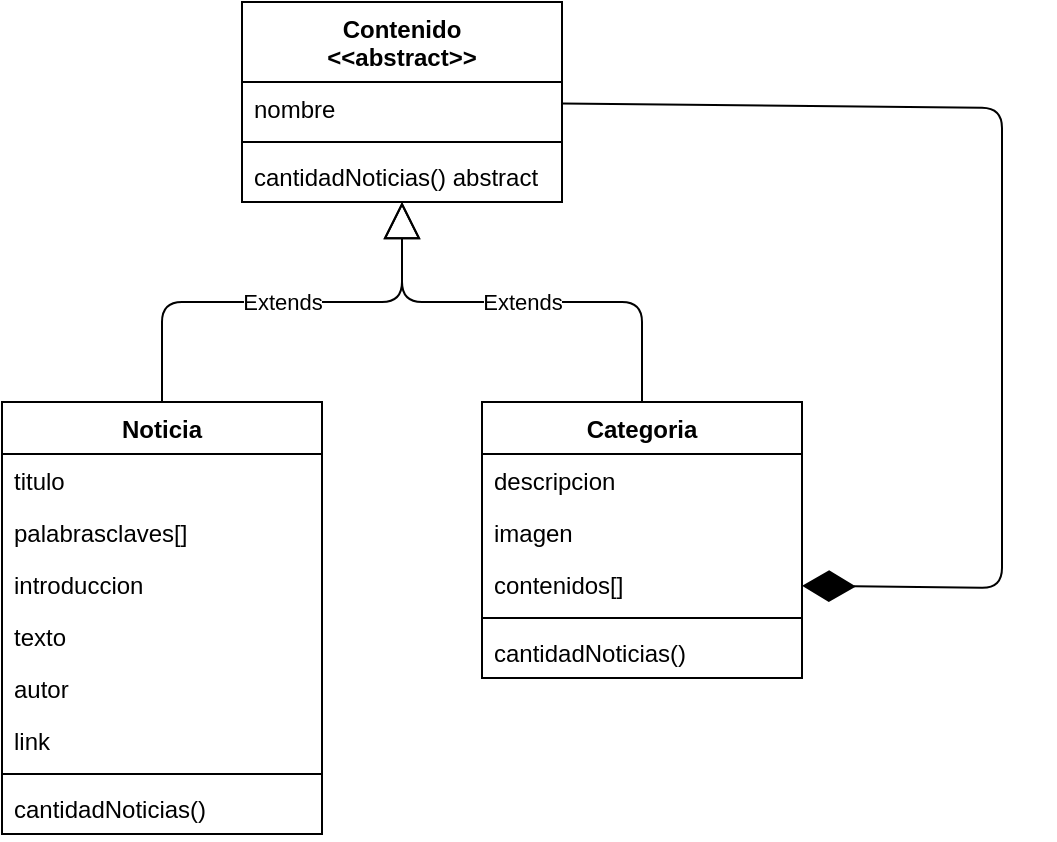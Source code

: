 <mxfile version="14.7.3" type="device"><diagram id="5zJM0FNOB9FdRpY3jPkR" name="Page-1"><mxGraphModel dx="1038" dy="624" grid="1" gridSize="10" guides="1" tooltips="1" connect="1" arrows="1" fold="1" page="1" pageScale="1" pageWidth="827" pageHeight="1169" math="0" shadow="0"><root><mxCell id="0"/><mxCell id="1" parent="0"/><mxCell id="0FIRKin3EPZGzaHXu434-1" value="Contenido&#10;&lt;&lt;abstract&gt;&gt;" style="swimlane;fontStyle=1;align=center;verticalAlign=top;childLayout=stackLayout;horizontal=1;startSize=40;horizontalStack=0;resizeParent=1;resizeParentMax=0;resizeLast=0;collapsible=1;marginBottom=0;" parent="1" vertex="1"><mxGeometry x="160" y="20" width="160" height="100" as="geometry"/></mxCell><mxCell id="0FIRKin3EPZGzaHXu434-2" value="nombre" style="text;strokeColor=none;fillColor=none;align=left;verticalAlign=top;spacingLeft=4;spacingRight=4;overflow=hidden;rotatable=0;points=[[0,0.5],[1,0.5]];portConstraint=eastwest;" parent="0FIRKin3EPZGzaHXu434-1" vertex="1"><mxGeometry y="40" width="160" height="26" as="geometry"/></mxCell><mxCell id="0FIRKin3EPZGzaHXu434-3" value="" style="line;strokeWidth=1;fillColor=none;align=left;verticalAlign=middle;spacingTop=-1;spacingLeft=3;spacingRight=3;rotatable=0;labelPosition=right;points=[];portConstraint=eastwest;" parent="0FIRKin3EPZGzaHXu434-1" vertex="1"><mxGeometry y="66" width="160" height="8" as="geometry"/></mxCell><mxCell id="0FIRKin3EPZGzaHXu434-4" value="cantidadNoticias() abstract" style="text;strokeColor=none;fillColor=none;align=left;verticalAlign=top;spacingLeft=4;spacingRight=4;overflow=hidden;rotatable=0;points=[[0,0.5],[1,0.5]];portConstraint=eastwest;" parent="0FIRKin3EPZGzaHXu434-1" vertex="1"><mxGeometry y="74" width="160" height="26" as="geometry"/></mxCell><mxCell id="0FIRKin3EPZGzaHXu434-6" value="Categoria" style="swimlane;fontStyle=1;align=center;verticalAlign=top;childLayout=stackLayout;horizontal=1;startSize=26;horizontalStack=0;resizeParent=1;resizeParentMax=0;resizeLast=0;collapsible=1;marginBottom=0;" parent="1" vertex="1"><mxGeometry x="280" y="220" width="160" height="138" as="geometry"/></mxCell><mxCell id="0FIRKin3EPZGzaHXu434-7" value="descripcion" style="text;strokeColor=none;fillColor=none;align=left;verticalAlign=top;spacingLeft=4;spacingRight=4;overflow=hidden;rotatable=0;points=[[0,0.5],[1,0.5]];portConstraint=eastwest;" parent="0FIRKin3EPZGzaHXu434-6" vertex="1"><mxGeometry y="26" width="160" height="26" as="geometry"/></mxCell><mxCell id="0FIRKin3EPZGzaHXu434-10" value="imagen" style="text;strokeColor=none;fillColor=none;align=left;verticalAlign=top;spacingLeft=4;spacingRight=4;overflow=hidden;rotatable=0;points=[[0,0.5],[1,0.5]];portConstraint=eastwest;" parent="0FIRKin3EPZGzaHXu434-6" vertex="1"><mxGeometry y="52" width="160" height="26" as="geometry"/></mxCell><mxCell id="0FIRKin3EPZGzaHXu434-20" value="contenidos[]" style="text;strokeColor=none;fillColor=none;align=left;verticalAlign=top;spacingLeft=4;spacingRight=4;overflow=hidden;rotatable=0;points=[[0,0.5],[1,0.5]];portConstraint=eastwest;" parent="0FIRKin3EPZGzaHXu434-6" vertex="1"><mxGeometry y="78" width="160" height="26" as="geometry"/></mxCell><mxCell id="0FIRKin3EPZGzaHXu434-8" value="" style="line;strokeWidth=1;fillColor=none;align=left;verticalAlign=middle;spacingTop=-1;spacingLeft=3;spacingRight=3;rotatable=0;labelPosition=right;points=[];portConstraint=eastwest;" parent="0FIRKin3EPZGzaHXu434-6" vertex="1"><mxGeometry y="104" width="160" height="8" as="geometry"/></mxCell><mxCell id="0FIRKin3EPZGzaHXu434-9" value="cantidadNoticias()" style="text;strokeColor=none;fillColor=none;align=left;verticalAlign=top;spacingLeft=4;spacingRight=4;overflow=hidden;rotatable=0;points=[[0,0.5],[1,0.5]];portConstraint=eastwest;" parent="0FIRKin3EPZGzaHXu434-6" vertex="1"><mxGeometry y="112" width="160" height="26" as="geometry"/></mxCell><mxCell id="0FIRKin3EPZGzaHXu434-11" value="Noticia" style="swimlane;fontStyle=1;align=center;verticalAlign=top;childLayout=stackLayout;horizontal=1;startSize=26;horizontalStack=0;resizeParent=1;resizeParentMax=0;resizeLast=0;collapsible=1;marginBottom=0;" parent="1" vertex="1"><mxGeometry x="40" y="220" width="160" height="216" as="geometry"/></mxCell><mxCell id="0FIRKin3EPZGzaHXu434-12" value="titulo" style="text;strokeColor=none;fillColor=none;align=left;verticalAlign=top;spacingLeft=4;spacingRight=4;overflow=hidden;rotatable=0;points=[[0,0.5],[1,0.5]];portConstraint=eastwest;" parent="0FIRKin3EPZGzaHXu434-11" vertex="1"><mxGeometry y="26" width="160" height="26" as="geometry"/></mxCell><mxCell id="0FIRKin3EPZGzaHXu434-15" value="palabrasclaves[]" style="text;strokeColor=none;fillColor=none;align=left;verticalAlign=top;spacingLeft=4;spacingRight=4;overflow=hidden;rotatable=0;points=[[0,0.5],[1,0.5]];portConstraint=eastwest;" parent="0FIRKin3EPZGzaHXu434-11" vertex="1"><mxGeometry y="52" width="160" height="26" as="geometry"/></mxCell><mxCell id="0FIRKin3EPZGzaHXu434-16" value="introduccion" style="text;strokeColor=none;fillColor=none;align=left;verticalAlign=top;spacingLeft=4;spacingRight=4;overflow=hidden;rotatable=0;points=[[0,0.5],[1,0.5]];portConstraint=eastwest;" parent="0FIRKin3EPZGzaHXu434-11" vertex="1"><mxGeometry y="78" width="160" height="26" as="geometry"/></mxCell><mxCell id="0FIRKin3EPZGzaHXu434-17" value="texto" style="text;strokeColor=none;fillColor=none;align=left;verticalAlign=top;spacingLeft=4;spacingRight=4;overflow=hidden;rotatable=0;points=[[0,0.5],[1,0.5]];portConstraint=eastwest;" parent="0FIRKin3EPZGzaHXu434-11" vertex="1"><mxGeometry y="104" width="160" height="26" as="geometry"/></mxCell><mxCell id="0FIRKin3EPZGzaHXu434-18" value="autor" style="text;strokeColor=none;fillColor=none;align=left;verticalAlign=top;spacingLeft=4;spacingRight=4;overflow=hidden;rotatable=0;points=[[0,0.5],[1,0.5]];portConstraint=eastwest;" parent="0FIRKin3EPZGzaHXu434-11" vertex="1"><mxGeometry y="130" width="160" height="26" as="geometry"/></mxCell><mxCell id="0FIRKin3EPZGzaHXu434-19" value="link" style="text;strokeColor=none;fillColor=none;align=left;verticalAlign=top;spacingLeft=4;spacingRight=4;overflow=hidden;rotatable=0;points=[[0,0.5],[1,0.5]];portConstraint=eastwest;" parent="0FIRKin3EPZGzaHXu434-11" vertex="1"><mxGeometry y="156" width="160" height="26" as="geometry"/></mxCell><mxCell id="0FIRKin3EPZGzaHXu434-13" value="" style="line;strokeWidth=1;fillColor=none;align=left;verticalAlign=middle;spacingTop=-1;spacingLeft=3;spacingRight=3;rotatable=0;labelPosition=right;points=[];portConstraint=eastwest;" parent="0FIRKin3EPZGzaHXu434-11" vertex="1"><mxGeometry y="182" width="160" height="8" as="geometry"/></mxCell><mxCell id="0FIRKin3EPZGzaHXu434-14" value="cantidadNoticias()" style="text;strokeColor=none;fillColor=none;align=left;verticalAlign=top;spacingLeft=4;spacingRight=4;overflow=hidden;rotatable=0;points=[[0,0.5],[1,0.5]];portConstraint=eastwest;" parent="0FIRKin3EPZGzaHXu434-11" vertex="1"><mxGeometry y="190" width="160" height="26" as="geometry"/></mxCell><mxCell id="0FIRKin3EPZGzaHXu434-21" value="" style="endArrow=diamondThin;endFill=1;endSize=24;html=1;" parent="1" source="0FIRKin3EPZGzaHXu434-1" target="0FIRKin3EPZGzaHXu434-20" edge="1"><mxGeometry width="160" relative="1" as="geometry"><mxPoint x="330" y="320" as="sourcePoint"/><mxPoint x="490" y="320" as="targetPoint"/><Array as="points"><mxPoint x="540" y="73"/><mxPoint x="540" y="313"/></Array></mxGeometry></mxCell><mxCell id="0FIRKin3EPZGzaHXu434-22" value="Extends" style="endArrow=block;endSize=16;endFill=0;html=1;" parent="1" source="0FIRKin3EPZGzaHXu434-6" target="0FIRKin3EPZGzaHXu434-1" edge="1"><mxGeometry width="160" relative="1" as="geometry"><mxPoint x="330" y="320" as="sourcePoint"/><mxPoint x="490" y="320" as="targetPoint"/><Array as="points"><mxPoint x="360" y="170"/><mxPoint x="240" y="170"/></Array></mxGeometry></mxCell><mxCell id="0FIRKin3EPZGzaHXu434-23" value="Extends" style="endArrow=block;endSize=16;endFill=0;html=1;" parent="1" source="0FIRKin3EPZGzaHXu434-11" target="0FIRKin3EPZGzaHXu434-1" edge="1"><mxGeometry width="160" relative="1" as="geometry"><mxPoint x="330" y="320" as="sourcePoint"/><mxPoint x="490" y="320" as="targetPoint"/><Array as="points"><mxPoint x="120" y="170"/><mxPoint x="240" y="170"/></Array></mxGeometry></mxCell></root></mxGraphModel></diagram></mxfile>
